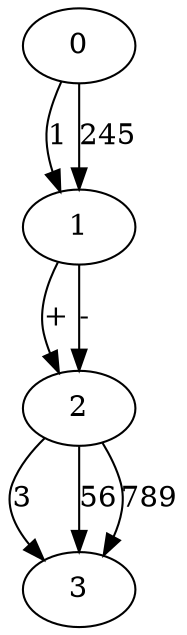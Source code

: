 digraph g
{
0 -> 1 [label="1"]
0 -> 1 [label="245"]
1 -> 2 [label="+"]
1 -> 2 [label="-"]
2 -> 3 [label="3"]
2 -> 3 [label="56"]
2 -> 3 [label="789"]
}
